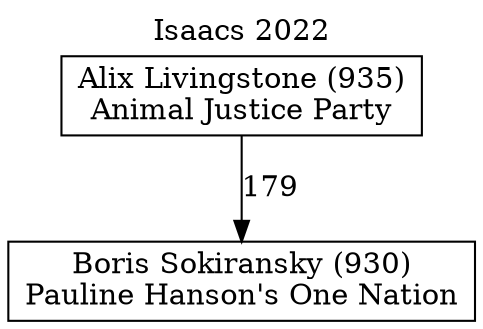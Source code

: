 // House preference flow
digraph "Boris Sokiransky (930)_Isaacs_2022" {
	graph [label="Isaacs 2022" labelloc=t mclimit=10]
	node [shape=box]
	"Boris Sokiransky (930)" [label="Boris Sokiransky (930)
Pauline Hanson's One Nation"]
	"Alix Livingstone (935)" [label="Alix Livingstone (935)
Animal Justice Party"]
	"Alix Livingstone (935)" -> "Boris Sokiransky (930)" [label=179]
}
